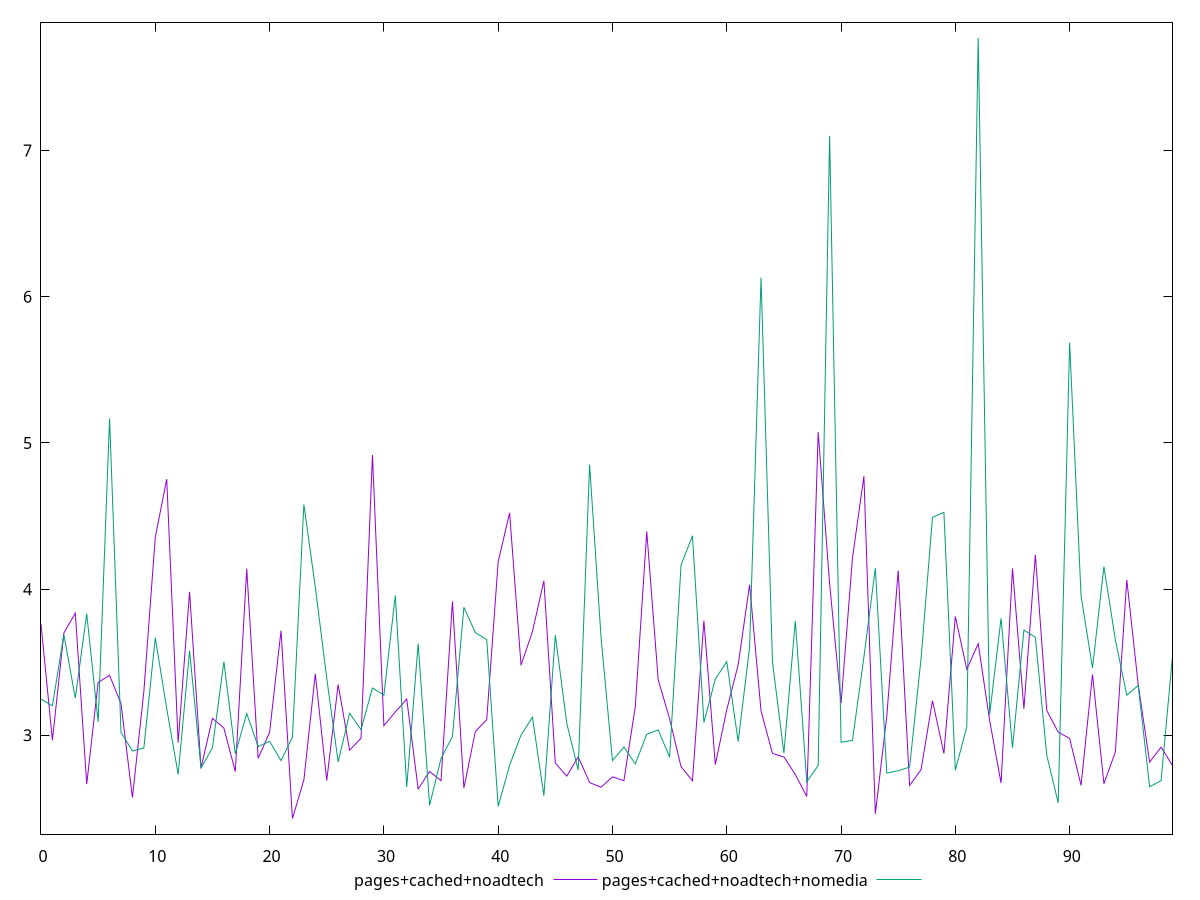 reset

$pagesCachedNoadtech <<EOF
0 3.76
1 2.967
2 3.7
3 3.8360000000000003
4 2.6670000000000003
5 3.362
6 3.411
7 3.2169999999999996
8 2.5739999999999994
9 3.3009999999999997
10 4.355999999999999
11 4.753
12 2.95
13 3.9819999999999998
14 2.777
15 3.1159999999999997
16 3.0500000000000003
17 2.752
18 4.140000000000001
19 2.843
20 3.0199999999999996
21 3.7159999999999993
22 2.4309999999999996
23 2.695
24 3.421000000000001
25 2.6910000000000003
26 3.348
27 2.8979999999999997
28 2.98
29 4.917999999999999
30 3.066
31 3.16
32 3.2479999999999998
33 2.633
34 2.753
35 2.6900000000000004
36 3.9159999999999995
37 2.639
38 3.025
39 3.1079999999999997
40 4.186999999999999
41 4.521999999999999
42 3.4799999999999995
43 3.71
44 4.058
45 2.811
46 2.7210000000000005
47 2.8529999999999998
48 2.677
49 2.6449999999999996
50 2.7159999999999997
51 2.6900000000000004
52 3.198
53 4.394
54 3.3809999999999993
55 3.1129999999999995
56 2.7859999999999996
57 2.689
58 3.7840000000000003
59 2.8
60 3.1750000000000003
61 3.483
62 4.031
63 3.1670000000000003
64 2.876
65 2.852
66 2.732
67 2.582
68 5.074000000000001
69 4.037000000000001
70 3.219
71 4.212999999999999
72 4.773
73 2.463
74 3.13
75 4.127
76 2.657
77 2.7650000000000006
78 3.2369999999999997
79 2.8760000000000003
80 3.813
81 3.452
82 3.6270000000000002
83 3.102
84 2.674
85 4.141
86 3.181
87 4.235
88 3.17
89 3.022
90 2.979
91 2.6580000000000004
92 3.417
93 2.6689999999999996
94 2.8860000000000006
95 4.063
96 3.347
97 2.817
98 2.9189999999999996
99 2.794
EOF

$pagesCachedNoadtechNomedia <<EOF
0 3.2479999999999998
1 3.202
2 3.689
3 3.255
4 3.832
5 3.0919999999999996
6 5.168
7 3.0199999999999996
8 2.894
9 2.9139999999999997
10 3.667
11 3.1830000000000003
12 2.7330000000000005
13 3.5789999999999997
14 2.777
15 2.915
16 3.504
17 2.8739999999999997
18 3.149
19 2.923
20 2.9600000000000004
21 2.827
22 2.9879999999999995
23 4.579000000000001
24 4.015
25 3.3900000000000006
26 2.818
27 3.151
28 3.0389999999999997
29 3.324
30 3.2739999999999996
31 3.957
32 2.6470000000000002
33 3.627
34 2.521
35 2.8420000000000005
36 2.9919999999999995
37 3.8759999999999994
38 3.7030000000000003
39 3.655
40 2.514
41 2.795
42 3.002
43 3.123
44 2.5869999999999997
45 3.685
46 3.083
47 2.763
48 4.852
49 3.6700000000000004
50 2.8270000000000004
51 2.9199999999999995
52 2.8049999999999997
53 3.007
54 3.037
55 2.851
56 4.164999999999999
57 4.365
58 3.088
59 3.3850000000000002
60 3.5039999999999996
61 2.9569999999999994
62 3.6029999999999998
63 6.131
64 3.5029999999999997
65 2.8789999999999996
66 3.7820000000000005
67 2.6830000000000003
68 2.793
69 7.101
70 2.9529999999999994
71 2.965
72 3.536
73 4.144
74 2.742
75 2.758
76 2.7830000000000004
77 3.524
78 4.491
79 4.526000000000001
80 2.762
81 3.0570000000000004
82 7.771
83 3.141
84 3.801
85 2.9160000000000004
86 3.72
87 3.6710000000000003
88 2.864
89 2.5380000000000003
90 5.687000000000001
91 3.9540000000000006
92 3.4610000000000003
93 4.154
94 3.654
95 3.275
96 3.341
97 2.648
98 2.69
99 3.542
EOF

set key outside below
set xrange [0:99]
set yrange [2.3241999999999994:7.8778]
set trange [2.3241999999999994:7.8778]
set terminal svg size 640, 520 enhanced background rgb 'white'
set output "report_00009_2021-02-08T22-37-41.559Z/server-response-time/comparison/line/2_vs_3.svg"

plot $pagesCachedNoadtech title "pages+cached+noadtech" with line, \
     $pagesCachedNoadtechNomedia title "pages+cached+noadtech+nomedia" with line

reset
